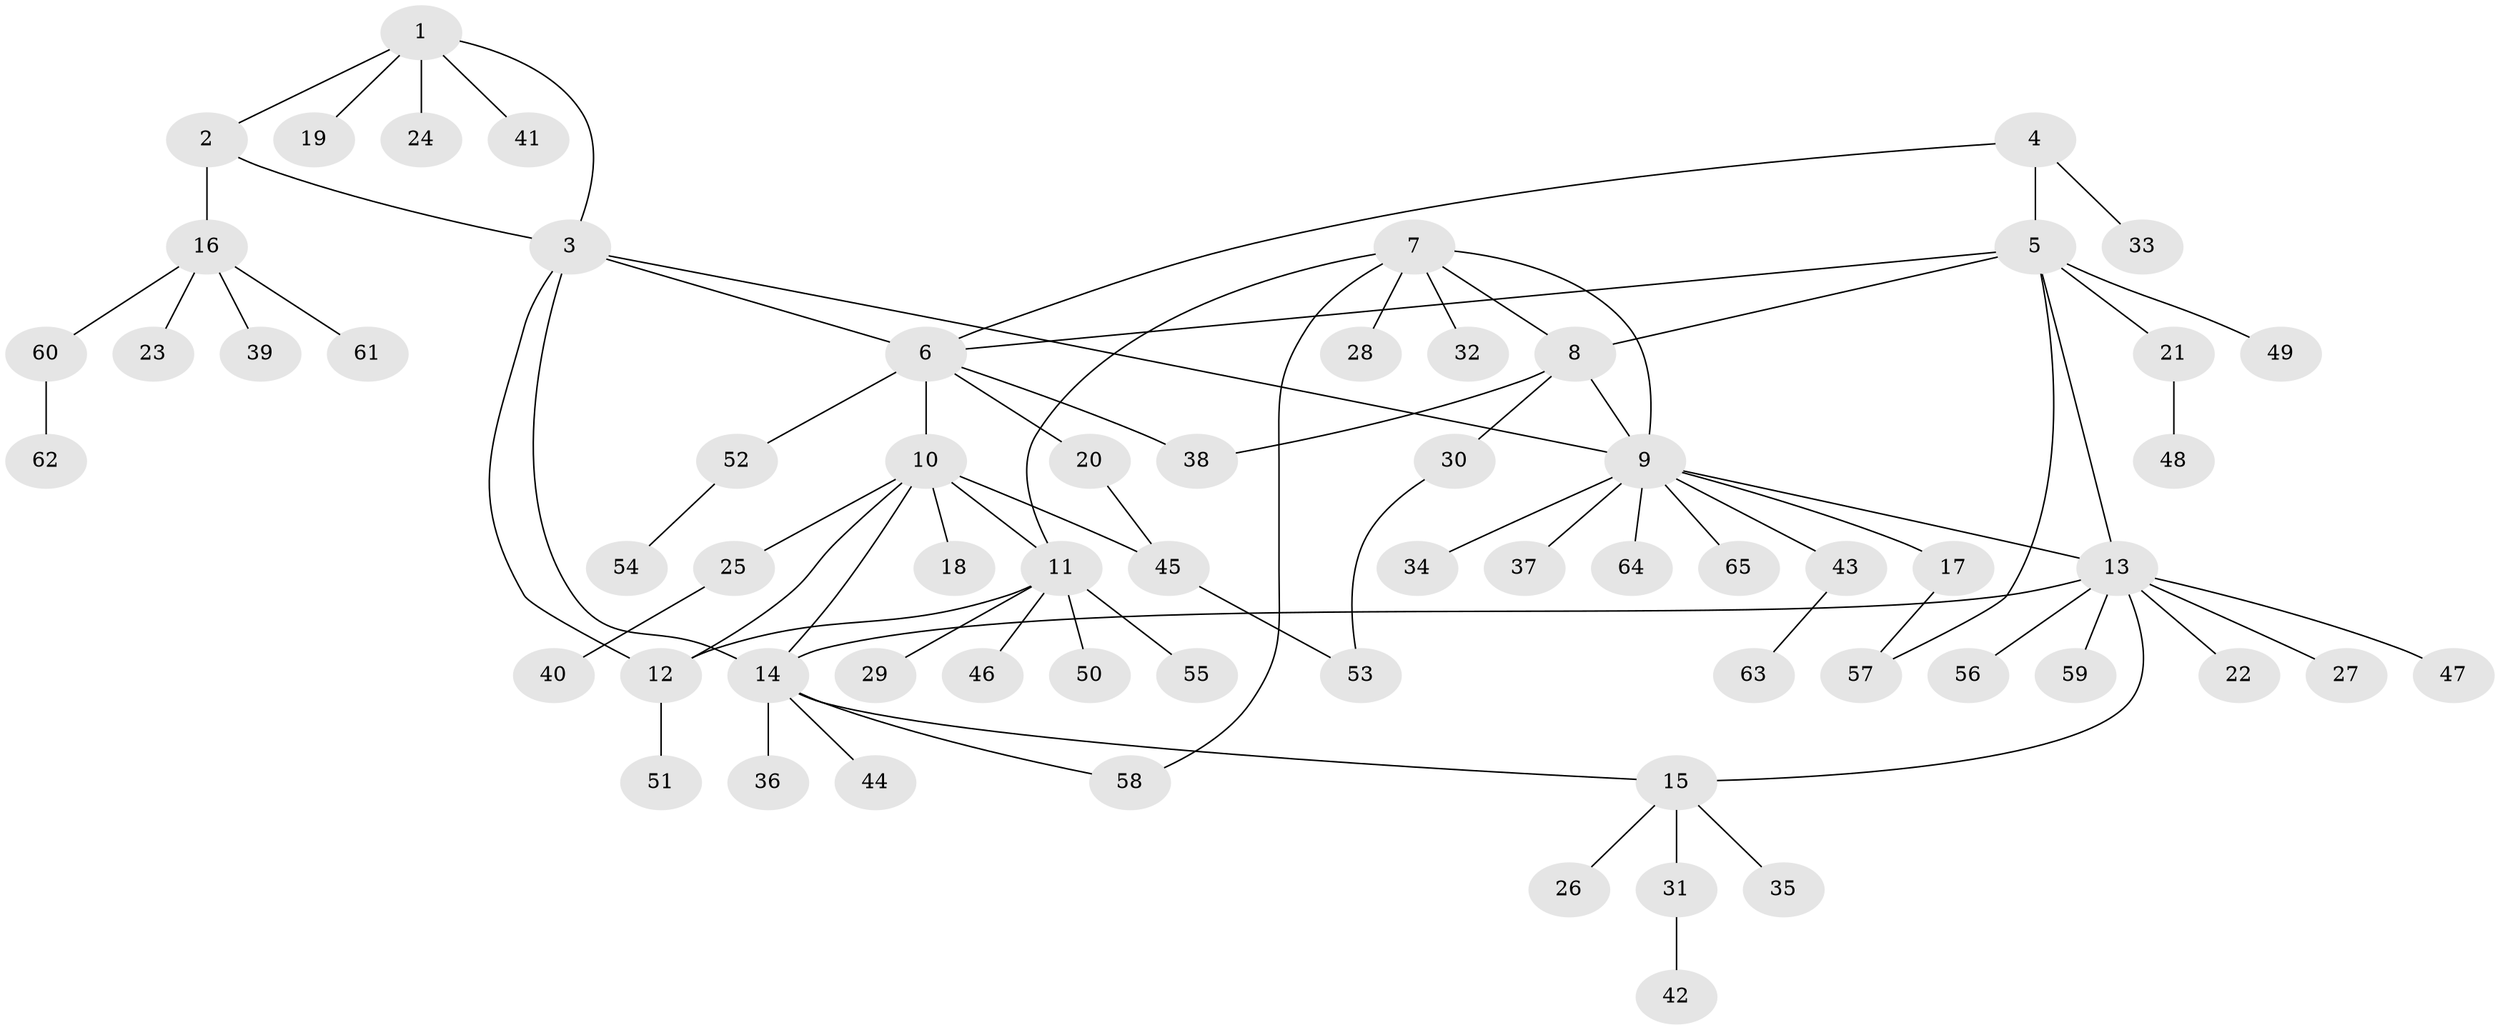 // Generated by graph-tools (version 1.1) at 2025/50/03/09/25 03:50:37]
// undirected, 65 vertices, 80 edges
graph export_dot {
graph [start="1"]
  node [color=gray90,style=filled];
  1;
  2;
  3;
  4;
  5;
  6;
  7;
  8;
  9;
  10;
  11;
  12;
  13;
  14;
  15;
  16;
  17;
  18;
  19;
  20;
  21;
  22;
  23;
  24;
  25;
  26;
  27;
  28;
  29;
  30;
  31;
  32;
  33;
  34;
  35;
  36;
  37;
  38;
  39;
  40;
  41;
  42;
  43;
  44;
  45;
  46;
  47;
  48;
  49;
  50;
  51;
  52;
  53;
  54;
  55;
  56;
  57;
  58;
  59;
  60;
  61;
  62;
  63;
  64;
  65;
  1 -- 2;
  1 -- 3;
  1 -- 19;
  1 -- 24;
  1 -- 41;
  2 -- 3;
  2 -- 16;
  3 -- 6;
  3 -- 9;
  3 -- 12;
  3 -- 14;
  4 -- 5;
  4 -- 6;
  4 -- 33;
  5 -- 6;
  5 -- 8;
  5 -- 13;
  5 -- 21;
  5 -- 49;
  5 -- 57;
  6 -- 10;
  6 -- 20;
  6 -- 38;
  6 -- 52;
  7 -- 8;
  7 -- 9;
  7 -- 11;
  7 -- 28;
  7 -- 32;
  7 -- 58;
  8 -- 9;
  8 -- 30;
  8 -- 38;
  9 -- 13;
  9 -- 17;
  9 -- 34;
  9 -- 37;
  9 -- 43;
  9 -- 64;
  9 -- 65;
  10 -- 11;
  10 -- 12;
  10 -- 14;
  10 -- 18;
  10 -- 25;
  10 -- 45;
  11 -- 12;
  11 -- 29;
  11 -- 46;
  11 -- 50;
  11 -- 55;
  12 -- 51;
  13 -- 14;
  13 -- 15;
  13 -- 22;
  13 -- 27;
  13 -- 47;
  13 -- 56;
  13 -- 59;
  14 -- 15;
  14 -- 36;
  14 -- 44;
  14 -- 58;
  15 -- 26;
  15 -- 31;
  15 -- 35;
  16 -- 23;
  16 -- 39;
  16 -- 60;
  16 -- 61;
  17 -- 57;
  20 -- 45;
  21 -- 48;
  25 -- 40;
  30 -- 53;
  31 -- 42;
  43 -- 63;
  45 -- 53;
  52 -- 54;
  60 -- 62;
}
